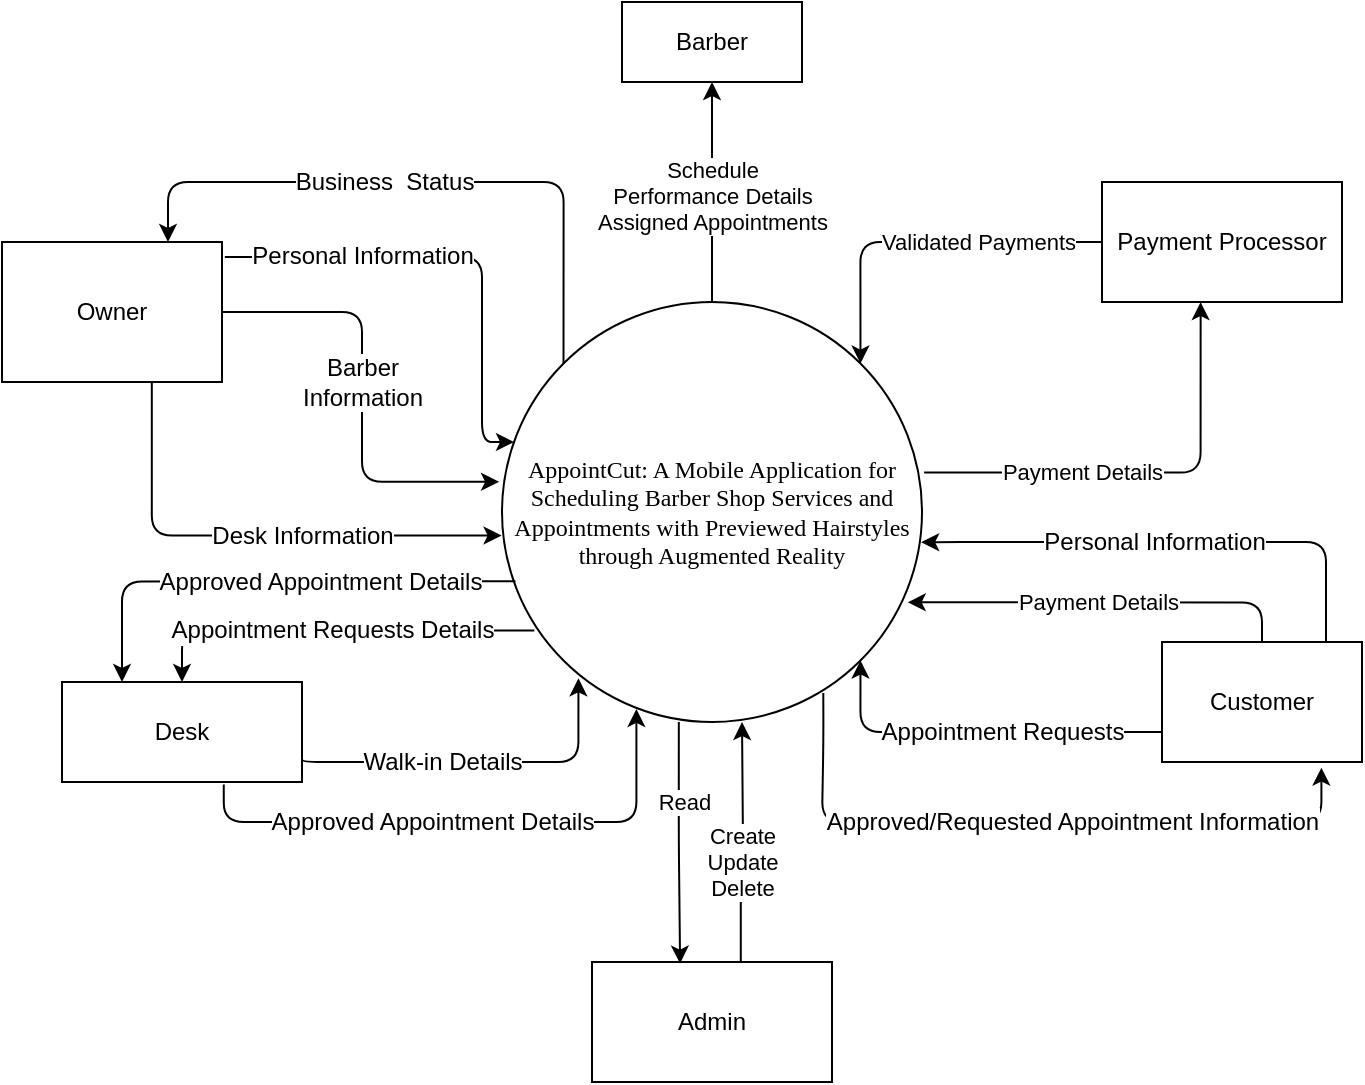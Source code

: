 <mxfile version="15.5.0" type="github" pages="2">
  <diagram id="QcfeCgYC6YROvoQcwezy" name="CFD">
    <mxGraphModel dx="1185" dy="643" grid="1" gridSize="10" guides="1" tooltips="1" connect="1" arrows="1" fold="1" page="1" pageScale="1" pageWidth="850" pageHeight="1100" math="0" shadow="0">
      <root>
        <mxCell id="0" />
        <mxCell id="1" parent="0" />
        <mxCell id="eU8hsQ7OFh6PPx2WCGZC-1" value="&lt;font style=&quot;font-size: 12px&quot;&gt;&lt;span style=&quot;font-family: &amp;#34;times new roman&amp;#34; ; color: rgb(0 , 0 , 0) ; background-color: transparent ; font-style: normal ; font-variant: normal ; text-decoration: none ; vertical-align: baseline&quot; id=&quot;docs-internal-guid-279cb4f7-7fff-44b1-516b-acc277abbe0b&quot;&gt;AppointCut: A Mobile Application for Scheduling Barber Shop Services and Appointments with Previewed Hairstyles through Augmented Reality&lt;/span&gt;&lt;/font&gt;" style="ellipse;whiteSpace=wrap;html=1;aspect=fixed;" parent="1" vertex="1">
          <mxGeometry x="310" y="220" width="210" height="210" as="geometry" />
        </mxCell>
        <mxCell id="eU8hsQ7OFh6PPx2WCGZC-3" value="Owner" style="rounded=0;whiteSpace=wrap;html=1;fontSize=12;" parent="1" vertex="1">
          <mxGeometry x="60" y="190" width="110" height="70" as="geometry" />
        </mxCell>
        <mxCell id="eU8hsQ7OFh6PPx2WCGZC-4" value="Desk" style="rounded=0;whiteSpace=wrap;html=1;fontSize=12;" parent="1" vertex="1">
          <mxGeometry x="90" y="410" width="120" height="50" as="geometry" />
        </mxCell>
        <mxCell id="eU8hsQ7OFh6PPx2WCGZC-5" value="Barber" style="rounded=0;whiteSpace=wrap;html=1;fontSize=12;" parent="1" vertex="1">
          <mxGeometry x="370" y="70" width="90" height="40" as="geometry" />
        </mxCell>
        <mxCell id="eU8hsQ7OFh6PPx2WCGZC-6" value="Customer" style="rounded=0;whiteSpace=wrap;html=1;fontSize=12;" parent="1" vertex="1">
          <mxGeometry x="640" y="390" width="100" height="60" as="geometry" />
        </mxCell>
        <mxCell id="eU8hsQ7OFh6PPx2WCGZC-8" value="Payment Processor" style="rounded=0;whiteSpace=wrap;html=1;fontSize=12;" parent="1" vertex="1">
          <mxGeometry x="610" y="160" width="120" height="60" as="geometry" />
        </mxCell>
        <mxCell id="eU8hsQ7OFh6PPx2WCGZC-20" value="Business&amp;nbsp; Status" style="endArrow=classic;html=1;rounded=1;fontSize=12;edgeStyle=orthogonalEdgeStyle;exitX=0;exitY=0;exitDx=0;exitDy=0;entryX=0.75;entryY=0;entryDx=0;entryDy=0;" parent="1" source="eU8hsQ7OFh6PPx2WCGZC-1" target="eU8hsQ7OFh6PPx2WCGZC-3" edge="1">
          <mxGeometry x="0.136" width="50" height="50" relative="1" as="geometry">
            <mxPoint x="170" y="170" as="sourcePoint" />
            <mxPoint x="140" y="180" as="targetPoint" />
            <Array as="points">
              <mxPoint x="341" y="160" />
              <mxPoint x="143" y="160" />
              <mxPoint x="143" y="190" />
            </Array>
            <mxPoint as="offset" />
          </mxGeometry>
        </mxCell>
        <mxCell id="eU8hsQ7OFh6PPx2WCGZC-25" value="Personal Information" style="endArrow=classic;html=1;rounded=1;fontSize=12;edgeStyle=orthogonalEdgeStyle;exitX=1.013;exitY=0.107;exitDx=0;exitDy=0;exitPerimeter=0;" parent="1" source="eU8hsQ7OFh6PPx2WCGZC-3" target="eU8hsQ7OFh6PPx2WCGZC-1" edge="1">
          <mxGeometry x="-0.421" width="50" height="50" relative="1" as="geometry">
            <mxPoint x="230" y="320" as="sourcePoint" />
            <mxPoint x="300" y="280" as="targetPoint" />
            <Array as="points">
              <mxPoint x="300" y="198" />
              <mxPoint x="300" y="290" />
            </Array>
            <mxPoint as="offset" />
          </mxGeometry>
        </mxCell>
        <mxCell id="eU8hsQ7OFh6PPx2WCGZC-26" value="Barber&lt;br&gt;Information" style="endArrow=classic;html=1;rounded=1;fontSize=12;edgeStyle=orthogonalEdgeStyle;exitX=1;exitY=0.5;exitDx=0;exitDy=0;entryX=-0.007;entryY=0.428;entryDx=0;entryDy=0;entryPerimeter=0;" parent="1" source="eU8hsQ7OFh6PPx2WCGZC-3" target="eU8hsQ7OFh6PPx2WCGZC-1" edge="1">
          <mxGeometry x="-0.06" width="50" height="50" relative="1" as="geometry">
            <mxPoint x="190" y="380" as="sourcePoint" />
            <mxPoint x="240" y="330" as="targetPoint" />
            <Array as="points">
              <mxPoint x="240" y="225" />
              <mxPoint x="240" y="310" />
            </Array>
            <mxPoint as="offset" />
          </mxGeometry>
        </mxCell>
        <mxCell id="eU8hsQ7OFh6PPx2WCGZC-27" value="Desk Information" style="endArrow=classic;html=1;rounded=1;fontSize=12;edgeStyle=orthogonalEdgeStyle;exitX=0.681;exitY=1.002;exitDx=0;exitDy=0;entryX=-0.001;entryY=0.556;entryDx=0;entryDy=0;entryPerimeter=0;exitPerimeter=0;" parent="1" source="eU8hsQ7OFh6PPx2WCGZC-3" target="eU8hsQ7OFh6PPx2WCGZC-1" edge="1">
          <mxGeometry x="0.207" width="50" height="50" relative="1" as="geometry">
            <mxPoint x="230" y="400" as="sourcePoint" />
            <mxPoint x="280" y="350" as="targetPoint" />
            <Array as="points">
              <mxPoint x="135" y="337" />
            </Array>
            <mxPoint as="offset" />
          </mxGeometry>
        </mxCell>
        <mxCell id="eU8hsQ7OFh6PPx2WCGZC-29" value="Approved Appointment Details" style="endArrow=classic;html=1;rounded=1;fontSize=12;edgeStyle=orthogonalEdgeStyle;exitX=0.032;exitY=0.665;exitDx=0;exitDy=0;exitPerimeter=0;entryX=0.25;entryY=0;entryDx=0;entryDy=0;" parent="1" source="eU8hsQ7OFh6PPx2WCGZC-1" target="eU8hsQ7OFh6PPx2WCGZC-4" edge="1">
          <mxGeometry x="-0.207" width="50" height="50" relative="1" as="geometry">
            <mxPoint x="300" y="360" as="sourcePoint" />
            <mxPoint x="100" y="400" as="targetPoint" />
            <Array as="points">
              <mxPoint x="120" y="360" />
            </Array>
            <mxPoint as="offset" />
          </mxGeometry>
        </mxCell>
        <mxCell id="eU8hsQ7OFh6PPx2WCGZC-30" value="Walk-in Details" style="endArrow=classic;html=1;rounded=1;fontSize=12;edgeStyle=orthogonalEdgeStyle;exitX=1;exitY=0.75;exitDx=0;exitDy=0;entryX=0.182;entryY=0.896;entryDx=0;entryDy=0;entryPerimeter=0;" parent="1" source="eU8hsQ7OFh6PPx2WCGZC-4" target="eU8hsQ7OFh6PPx2WCGZC-1" edge="1">
          <mxGeometry x="-0.205" width="50" height="50" relative="1" as="geometry">
            <mxPoint x="180" y="560" as="sourcePoint" />
            <mxPoint x="341" y="420" as="targetPoint" />
            <Array as="points">
              <mxPoint x="210" y="450" />
              <mxPoint x="348" y="450" />
            </Array>
            <mxPoint as="offset" />
          </mxGeometry>
        </mxCell>
        <mxCell id="eU8hsQ7OFh6PPx2WCGZC-31" value="Approved Appointment Details" style="endArrow=classic;html=1;rounded=1;fontSize=12;edgeStyle=orthogonalEdgeStyle;exitX=0.674;exitY=1.026;exitDx=0;exitDy=0;exitPerimeter=0;entryX=0.32;entryY=0.969;entryDx=0;entryDy=0;entryPerimeter=0;" parent="1" source="eU8hsQ7OFh6PPx2WCGZC-4" target="eU8hsQ7OFh6PPx2WCGZC-1" edge="1">
          <mxGeometry x="-0.127" width="50" height="50" relative="1" as="geometry">
            <mxPoint x="160" y="580" as="sourcePoint" />
            <mxPoint x="357" y="435" as="targetPoint" />
            <Array as="points">
              <mxPoint x="171" y="480" />
              <mxPoint x="377" y="480" />
            </Array>
            <mxPoint as="offset" />
          </mxGeometry>
        </mxCell>
        <mxCell id="eU8hsQ7OFh6PPx2WCGZC-34" value="Personal Information" style="endArrow=classic;html=1;rounded=1;fontSize=12;edgeStyle=orthogonalEdgeStyle;entryX=0.998;entryY=0.572;entryDx=0;entryDy=0;entryPerimeter=0;" parent="1" source="eU8hsQ7OFh6PPx2WCGZC-6" target="eU8hsQ7OFh6PPx2WCGZC-1" edge="1">
          <mxGeometry x="0.082" width="50" height="50" relative="1" as="geometry">
            <mxPoint x="730" y="370" as="sourcePoint" />
            <mxPoint x="540" y="340" as="targetPoint" />
            <Array as="points">
              <mxPoint x="722" y="340" />
              <mxPoint x="550" y="340" />
            </Array>
            <mxPoint as="offset" />
          </mxGeometry>
        </mxCell>
        <mxCell id="eU8hsQ7OFh6PPx2WCGZC-35" value="Approved/Requested Appointment Information" style="endArrow=classic;html=1;rounded=1;fontSize=12;edgeStyle=orthogonalEdgeStyle;exitX=0.765;exitY=0.931;exitDx=0;exitDy=0;exitPerimeter=0;entryX=0.797;entryY=1.047;entryDx=0;entryDy=0;entryPerimeter=0;" parent="1" source="eU8hsQ7OFh6PPx2WCGZC-1" target="eU8hsQ7OFh6PPx2WCGZC-6" edge="1">
          <mxGeometry x="0.111" width="50" height="50" relative="1" as="geometry">
            <mxPoint x="460" y="440" as="sourcePoint" />
            <mxPoint x="710" y="460" as="targetPoint" />
            <Array as="points">
              <mxPoint x="471" y="440" />
              <mxPoint x="470" y="440" />
              <mxPoint x="470" y="480" />
              <mxPoint x="720" y="480" />
            </Array>
            <mxPoint as="offset" />
          </mxGeometry>
        </mxCell>
        <mxCell id="eU8hsQ7OFh6PPx2WCGZC-36" value="Appointment Requests" style="endArrow=classic;html=1;rounded=1;fontSize=12;edgeStyle=orthogonalEdgeStyle;entryX=1;entryY=1;entryDx=0;entryDy=0;exitX=0;exitY=0.75;exitDx=0;exitDy=0;" parent="1" source="eU8hsQ7OFh6PPx2WCGZC-6" target="eU8hsQ7OFh6PPx2WCGZC-1" edge="1">
          <mxGeometry x="-0.142" width="50" height="50" relative="1" as="geometry">
            <mxPoint x="620" y="420" as="sourcePoint" />
            <mxPoint x="500" y="418" as="targetPoint" />
            <Array as="points">
              <mxPoint x="489" y="435" />
            </Array>
            <mxPoint as="offset" />
          </mxGeometry>
        </mxCell>
        <mxCell id="eU8hsQ7OFh6PPx2WCGZC-37" value="Appointment Requests Details" style="endArrow=classic;html=1;rounded=1;fontSize=12;edgeStyle=orthogonalEdgeStyle;exitX=0.077;exitY=0.782;exitDx=0;exitDy=0;exitPerimeter=0;entryX=0.5;entryY=0;entryDx=0;entryDy=0;" parent="1" source="eU8hsQ7OFh6PPx2WCGZC-1" target="eU8hsQ7OFh6PPx2WCGZC-4" edge="1">
          <mxGeometry width="50" height="50" relative="1" as="geometry">
            <mxPoint x="200" y="430" as="sourcePoint" />
            <mxPoint x="133" y="400" as="targetPoint" />
          </mxGeometry>
        </mxCell>
        <mxCell id="ihMS51rqOD6s6_fyYxc7-1" value="" style="endArrow=classic;html=1;rounded=1;edgeStyle=orthogonalEdgeStyle;" edge="1" parent="1" source="eU8hsQ7OFh6PPx2WCGZC-1" target="eU8hsQ7OFh6PPx2WCGZC-5">
          <mxGeometry width="50" height="50" relative="1" as="geometry">
            <mxPoint x="530" y="240" as="sourcePoint" />
            <mxPoint x="580" y="190" as="targetPoint" />
            <Array as="points">
              <mxPoint x="415" y="95" />
            </Array>
          </mxGeometry>
        </mxCell>
        <mxCell id="ihMS51rqOD6s6_fyYxc7-10" value="Schedule&lt;br&gt;Performance Details&lt;br&gt;Assigned Appointments" style="edgeLabel;html=1;align=center;verticalAlign=middle;resizable=0;points=[];" vertex="1" connectable="0" parent="ihMS51rqOD6s6_fyYxc7-1">
          <mxGeometry x="-0.395" y="-1" relative="1" as="geometry">
            <mxPoint x="-1" y="-20" as="offset" />
          </mxGeometry>
        </mxCell>
        <mxCell id="ihMS51rqOD6s6_fyYxc7-11" value="Payment Details" style="endArrow=classic;html=1;rounded=1;edgeStyle=orthogonalEdgeStyle;exitX=0.5;exitY=0;exitDx=0;exitDy=0;entryX=0.966;entryY=0.715;entryDx=0;entryDy=0;entryPerimeter=0;" edge="1" parent="1" source="eU8hsQ7OFh6PPx2WCGZC-6" target="eU8hsQ7OFh6PPx2WCGZC-1">
          <mxGeometry x="0.035" width="50" height="50" relative="1" as="geometry">
            <mxPoint x="700" y="370" as="sourcePoint" />
            <mxPoint x="540" y="370" as="targetPoint" />
            <Array as="points">
              <mxPoint x="690" y="370" />
            </Array>
            <mxPoint as="offset" />
          </mxGeometry>
        </mxCell>
        <mxCell id="ihMS51rqOD6s6_fyYxc7-12" value="Payment Details" style="endArrow=classic;html=1;rounded=1;edgeStyle=orthogonalEdgeStyle;exitX=1.005;exitY=0.406;exitDx=0;exitDy=0;exitPerimeter=0;entryX=0.411;entryY=1.001;entryDx=0;entryDy=0;entryPerimeter=0;" edge="1" parent="1" source="eU8hsQ7OFh6PPx2WCGZC-1" target="eU8hsQ7OFh6PPx2WCGZC-8">
          <mxGeometry x="-0.294" width="50" height="50" relative="1" as="geometry">
            <mxPoint x="600" y="330" as="sourcePoint" />
            <mxPoint x="650" y="250" as="targetPoint" />
            <mxPoint as="offset" />
          </mxGeometry>
        </mxCell>
        <mxCell id="ihMS51rqOD6s6_fyYxc7-13" value="" style="endArrow=classic;html=1;rounded=1;edgeStyle=orthogonalEdgeStyle;exitX=0;exitY=0.5;exitDx=0;exitDy=0;entryX=1;entryY=0;entryDx=0;entryDy=0;" edge="1" parent="1" source="eU8hsQ7OFh6PPx2WCGZC-8" target="eU8hsQ7OFh6PPx2WCGZC-1">
          <mxGeometry width="50" height="50" relative="1" as="geometry">
            <mxPoint x="560" y="270" as="sourcePoint" />
            <mxPoint x="476" y="220" as="targetPoint" />
            <Array as="points">
              <mxPoint x="489" y="190" />
            </Array>
          </mxGeometry>
        </mxCell>
        <mxCell id="ihMS51rqOD6s6_fyYxc7-14" value="Validated Payments" style="edgeLabel;html=1;align=center;verticalAlign=middle;resizable=0;points=[];" vertex="1" connectable="0" parent="ihMS51rqOD6s6_fyYxc7-13">
          <mxGeometry x="-0.133" y="-1" relative="1" as="geometry">
            <mxPoint x="16" y="1" as="offset" />
          </mxGeometry>
        </mxCell>
        <mxCell id="jR0Vj0uFJXifs4Czaeaf-1" value="Admin" style="rounded=0;whiteSpace=wrap;html=1;fontSize=12;" vertex="1" parent="1">
          <mxGeometry x="355" y="550" width="120" height="60" as="geometry" />
        </mxCell>
        <mxCell id="jR0Vj0uFJXifs4Czaeaf-2" value="" style="endArrow=classic;html=1;rounded=1;strokeColor=default;edgeStyle=orthogonalEdgeStyle;entryX=0.367;entryY=0.013;entryDx=0;entryDy=0;entryPerimeter=0;exitX=0.421;exitY=1;exitDx=0;exitDy=0;exitPerimeter=0;" edge="1" parent="1" source="eU8hsQ7OFh6PPx2WCGZC-1" target="jR0Vj0uFJXifs4Czaeaf-1">
          <mxGeometry width="50" height="50" relative="1" as="geometry">
            <mxPoint x="350" y="570" as="sourcePoint" />
            <mxPoint x="400" y="520" as="targetPoint" />
          </mxGeometry>
        </mxCell>
        <mxCell id="jR0Vj0uFJXifs4Czaeaf-6" value="Read" style="edgeLabel;html=1;align=center;verticalAlign=middle;resizable=0;points=[];" vertex="1" connectable="0" parent="jR0Vj0uFJXifs4Czaeaf-2">
          <mxGeometry x="-0.184" y="-1" relative="1" as="geometry">
            <mxPoint x="3" y="-10" as="offset" />
          </mxGeometry>
        </mxCell>
        <mxCell id="jR0Vj0uFJXifs4Czaeaf-3" value="Create&lt;br&gt;Update&lt;br&gt;Delete" style="endArrow=classic;html=1;rounded=1;strokeColor=default;edgeStyle=orthogonalEdgeStyle;exitX=0.62;exitY=0.001;exitDx=0;exitDy=0;exitPerimeter=0;" edge="1" parent="1" source="jR0Vj0uFJXifs4Czaeaf-1">
          <mxGeometry x="-0.17" y="-1" width="50" height="50" relative="1" as="geometry">
            <mxPoint x="408.41" y="440.0" as="sourcePoint" />
            <mxPoint x="430" y="430" as="targetPoint" />
            <mxPoint as="offset" />
          </mxGeometry>
        </mxCell>
      </root>
    </mxGraphModel>
  </diagram>
  <diagram id="z-SG2S14-h5Qbc_ahD4r" name="CFD-Admin">
    <mxGraphModel dx="981" dy="532" grid="1" gridSize="10" guides="1" tooltips="1" connect="1" arrows="1" fold="1" page="1" pageScale="1" pageWidth="850" pageHeight="1100" math="0" shadow="0">
      <root>
        <mxCell id="9v1a9WS_H9Mqt1QaRTHw-0" />
        <mxCell id="9v1a9WS_H9Mqt1QaRTHw-1" parent="9v1a9WS_H9Mqt1QaRTHw-0" />
        <mxCell id="lL5zHZhPwYxmuigHh4Fn-0" value="&lt;font style=&quot;font-size: 12px&quot;&gt;&lt;span style=&quot;font-family: &amp;#34;times new roman&amp;#34; ; color: rgb(0 , 0 , 0) ; background-color: transparent ; font-style: normal ; font-variant: normal ; text-decoration: none ; vertical-align: baseline&quot; id=&quot;docs-internal-guid-279cb4f7-7fff-44b1-516b-acc277abbe0b&quot;&gt;AppointCut: A Mobile Application for Scheduling Barber Shop Services and Appointments with Previewed Hairstyles through Augmented Reality&lt;/span&gt;&lt;/font&gt;" style="ellipse;whiteSpace=wrap;html=1;aspect=fixed;" parent="9v1a9WS_H9Mqt1QaRTHw-1" vertex="1">
          <mxGeometry x="120" y="230" width="210" height="210" as="geometry" />
        </mxCell>
        <mxCell id="lL5zHZhPwYxmuigHh4Fn-1" value="Admin" style="rounded=0;whiteSpace=wrap;html=1;fontSize=12;" parent="9v1a9WS_H9Mqt1QaRTHw-1" vertex="1">
          <mxGeometry x="580" y="305" width="120" height="60" as="geometry" />
        </mxCell>
        <mxCell id="F4i1eAzSYNV20_Flw85E-8" value="" style="endArrow=classic;html=1;rounded=0;edgeStyle=orthogonalEdgeStyle;exitX=0.951;exitY=0.289;exitDx=0;exitDy=0;exitPerimeter=0;" edge="1" parent="9v1a9WS_H9Mqt1QaRTHw-1" source="lL5zHZhPwYxmuigHh4Fn-0" target="lL5zHZhPwYxmuigHh4Fn-1">
          <mxGeometry width="50" height="50" relative="1" as="geometry">
            <mxPoint x="320" y="230" as="sourcePoint" />
            <mxPoint x="590" y="291" as="targetPoint" />
            <Array as="points">
              <mxPoint x="320" y="240" />
              <mxPoint x="590" y="240" />
            </Array>
          </mxGeometry>
        </mxCell>
        <mxCell id="KmbpuiYW9SRUuznEyT2X-0" value="Customer Details" style="edgeLabel;html=1;align=center;verticalAlign=middle;resizable=0;points=[];" vertex="1" connectable="0" parent="F4i1eAzSYNV20_Flw85E-8">
          <mxGeometry x="-0.312" y="2" relative="1" as="geometry">
            <mxPoint x="47" as="offset" />
          </mxGeometry>
        </mxCell>
        <mxCell id="F4i1eAzSYNV20_Flw85E-9" value="" style="endArrow=none;html=1;rounded=0;edgeStyle=orthogonalEdgeStyle;endFill=0;startArrow=classic;startFill=1;exitX=0.941;exitY=0.762;exitDx=0;exitDy=0;exitPerimeter=0;" edge="1" parent="9v1a9WS_H9Mqt1QaRTHw-1" source="lL5zHZhPwYxmuigHh4Fn-0" target="lL5zHZhPwYxmuigHh4Fn-1">
          <mxGeometry width="50" height="50" relative="1" as="geometry">
            <mxPoint x="320" y="400" as="sourcePoint" />
            <mxPoint x="590" y="380" as="targetPoint" />
            <Array as="points">
              <mxPoint x="318" y="440" />
              <mxPoint x="590" y="440" />
            </Array>
          </mxGeometry>
        </mxCell>
        <mxCell id="KmbpuiYW9SRUuznEyT2X-3" value="Approved Customer" style="edgeLabel;html=1;align=center;verticalAlign=middle;resizable=0;points=[];" vertex="1" connectable="0" parent="F4i1eAzSYNV20_Flw85E-9">
          <mxGeometry x="-0.131" y="-2" relative="1" as="geometry">
            <mxPoint x="10" y="-2" as="offset" />
          </mxGeometry>
        </mxCell>
        <mxCell id="KmbpuiYW9SRUuznEyT2X-4" value="" style="endArrow=none;html=1;rounded=1;edgeStyle=orthogonalEdgeStyle;exitX=1;exitY=1;exitDx=0;exitDy=0;startArrow=classic;startFill=1;endFill=0;entryX=0.164;entryY=0.981;entryDx=0;entryDy=0;entryPerimeter=0;" edge="1" parent="9v1a9WS_H9Mqt1QaRTHw-1" source="lL5zHZhPwYxmuigHh4Fn-0" target="lL5zHZhPwYxmuigHh4Fn-1">
          <mxGeometry width="50" height="50" relative="1" as="geometry">
            <mxPoint x="290" y="430" as="sourcePoint" />
            <mxPoint x="600" y="380" as="targetPoint" />
            <Array as="points">
              <mxPoint x="299" y="430" />
              <mxPoint x="300" y="430" />
              <mxPoint x="300" y="460" />
              <mxPoint x="600" y="460" />
              <mxPoint x="600" y="368" />
            </Array>
          </mxGeometry>
        </mxCell>
        <mxCell id="KmbpuiYW9SRUuznEyT2X-8" value="Approved Owner Details" style="edgeLabel;html=1;align=center;verticalAlign=middle;resizable=0;points=[];" vertex="1" connectable="0" parent="KmbpuiYW9SRUuznEyT2X-4">
          <mxGeometry x="-0.143" y="2" relative="1" as="geometry">
            <mxPoint x="12" as="offset" />
          </mxGeometry>
        </mxCell>
        <mxCell id="KmbpuiYW9SRUuznEyT2X-5" value="" style="endArrow=classic;html=1;rounded=0;edgeStyle=orthogonalEdgeStyle;endFill=1;startArrow=none;startFill=0;strokeColor=default;" edge="1" parent="9v1a9WS_H9Mqt1QaRTHw-1" source="lL5zHZhPwYxmuigHh4Fn-0" target="lL5zHZhPwYxmuigHh4Fn-1">
          <mxGeometry width="50" height="50" relative="1" as="geometry">
            <mxPoint x="305.54" y="260.69" as="sourcePoint" />
            <mxPoint x="599" y="300" as="targetPoint" />
            <Array as="points">
              <mxPoint x="305" y="220" />
              <mxPoint x="599" y="220" />
            </Array>
          </mxGeometry>
        </mxCell>
        <mxCell id="KmbpuiYW9SRUuznEyT2X-6" value="Owners Application" style="edgeLabel;html=1;align=center;verticalAlign=middle;resizable=0;points=[];" vertex="1" connectable="0" parent="KmbpuiYW9SRUuznEyT2X-5">
          <mxGeometry x="-0.312" y="2" relative="1" as="geometry">
            <mxPoint x="47" as="offset" />
          </mxGeometry>
        </mxCell>
        <mxCell id="KmbpuiYW9SRUuznEyT2X-11" value="" style="ellipse;whiteSpace=wrap;html=1;direction=south;rotation=90;" vertex="1" parent="9v1a9WS_H9Mqt1QaRTHw-1">
          <mxGeometry x="410" y="290" width="55" height="101" as="geometry" />
        </mxCell>
        <mxCell id="KmbpuiYW9SRUuznEyT2X-9" value="" style="ellipse;whiteSpace=wrap;html=1;aspect=fixed;" vertex="1" parent="9v1a9WS_H9Mqt1QaRTHw-1">
          <mxGeometry x="370" y="295" width="45" height="45" as="geometry" />
        </mxCell>
        <mxCell id="KmbpuiYW9SRUuznEyT2X-10" value="" style="ellipse;whiteSpace=wrap;html=1;aspect=fixed;" vertex="1" parent="9v1a9WS_H9Mqt1QaRTHw-1">
          <mxGeometry x="370" y="340" width="45" height="45" as="geometry" />
        </mxCell>
        <mxCell id="KmbpuiYW9SRUuznEyT2X-12" value="" style="shape=umlActor;verticalLabelPosition=bottom;verticalAlign=top;html=1;outlineConnect=0;rotation=90;" vertex="1" parent="9v1a9WS_H9Mqt1QaRTHw-1">
          <mxGeometry x="510" y="310.5" width="30" height="60" as="geometry" />
        </mxCell>
        <mxCell id="Xylg9A7ksIJKhDiFP-UO-0" value="" style="endArrow=classic;html=1;rounded=1;edgeStyle=orthogonalEdgeStyle;exitX=0.25;exitY=1;exitDx=0;exitDy=0;" edge="1" parent="9v1a9WS_H9Mqt1QaRTHw-1" source="lL5zHZhPwYxmuigHh4Fn-1" target="lL5zHZhPwYxmuigHh4Fn-0">
          <mxGeometry width="50" height="50" relative="1" as="geometry">
            <mxPoint x="540" y="570" as="sourcePoint" />
            <mxPoint x="280" y="460" as="targetPoint" />
            <Array as="points">
              <mxPoint x="610" y="480" />
              <mxPoint x="280" y="480" />
            </Array>
          </mxGeometry>
        </mxCell>
        <mxCell id="Xylg9A7ksIJKhDiFP-UO-5" value="Added Barber Details" style="edgeLabel;html=1;align=center;verticalAlign=middle;resizable=0;points=[];" vertex="1" connectable="0" parent="Xylg9A7ksIJKhDiFP-UO-0">
          <mxGeometry x="0.159" y="-1" relative="1" as="geometry">
            <mxPoint x="15" as="offset" />
          </mxGeometry>
        </mxCell>
        <mxCell id="Xylg9A7ksIJKhDiFP-UO-1" value="" style="shape=or;whiteSpace=wrap;html=1;" vertex="1" parent="9v1a9WS_H9Mqt1QaRTHw-1">
          <mxGeometry x="450" y="312" width="40" height="57" as="geometry" />
        </mxCell>
        <mxCell id="Xylg9A7ksIJKhDiFP-UO-2" value="" style="endArrow=none;html=1;rounded=1;edgeStyle=orthogonalEdgeStyle;" edge="1" parent="9v1a9WS_H9Mqt1QaRTHw-1">
          <mxGeometry width="50" height="50" relative="1" as="geometry">
            <mxPoint x="480" y="340" as="sourcePoint" />
            <mxPoint x="480" y="340" as="targetPoint" />
            <Array as="points">
              <mxPoint x="500" y="340" />
              <mxPoint x="480" y="340" />
            </Array>
          </mxGeometry>
        </mxCell>
        <mxCell id="Xylg9A7ksIJKhDiFP-UO-3" value="" style="endArrow=classic;html=1;rounded=0;edgeStyle=orthogonalEdgeStyle;endFill=1;startArrow=none;startFill=0;entryX=0.25;entryY=0;entryDx=0;entryDy=0;" edge="1" parent="9v1a9WS_H9Mqt1QaRTHw-1" source="lL5zHZhPwYxmuigHh4Fn-0" target="lL5zHZhPwYxmuigHh4Fn-1">
          <mxGeometry width="50" height="50" relative="1" as="geometry">
            <mxPoint x="291" y="240" as="sourcePoint" />
            <mxPoint x="584.5" y="290.0" as="targetPoint" />
            <Array as="points">
              <mxPoint x="291" y="200" />
              <mxPoint x="610" y="200" />
            </Array>
          </mxGeometry>
        </mxCell>
        <mxCell id="Xylg9A7ksIJKhDiFP-UO-4" value="Barber Details" style="edgeLabel;html=1;align=center;verticalAlign=middle;resizable=0;points=[];" vertex="1" connectable="0" parent="Xylg9A7ksIJKhDiFP-UO-3">
          <mxGeometry x="-0.312" y="2" relative="1" as="geometry">
            <mxPoint x="47" as="offset" />
          </mxGeometry>
        </mxCell>
        <mxCell id="Xylg9A7ksIJKhDiFP-UO-6" value="" style="endArrow=classic;html=1;rounded=0;edgeStyle=orthogonalEdgeStyle;endFill=1;startArrow=none;startFill=0;entryX=0.342;entryY=0.004;entryDx=0;entryDy=0;entryPerimeter=0;" edge="1" parent="9v1a9WS_H9Mqt1QaRTHw-1" source="lL5zHZhPwYxmuigHh4Fn-0" target="lL5zHZhPwYxmuigHh4Fn-1">
          <mxGeometry width="50" height="50" relative="1" as="geometry">
            <mxPoint x="277.98" y="233.336" as="sourcePoint" />
            <mxPoint x="620" y="290" as="targetPoint" />
            <Array as="points">
              <mxPoint x="278" y="180" />
              <mxPoint x="620" y="180" />
              <mxPoint x="620" y="285" />
              <mxPoint x="621" y="285" />
            </Array>
          </mxGeometry>
        </mxCell>
        <mxCell id="Xylg9A7ksIJKhDiFP-UO-7" value="Desk Details" style="edgeLabel;html=1;align=center;verticalAlign=middle;resizable=0;points=[];" vertex="1" connectable="0" parent="Xylg9A7ksIJKhDiFP-UO-6">
          <mxGeometry x="-0.312" y="2" relative="1" as="geometry">
            <mxPoint x="47" as="offset" />
          </mxGeometry>
        </mxCell>
        <mxCell id="Xylg9A7ksIJKhDiFP-UO-8" value="" style="endArrow=classic;html=1;rounded=1;edgeStyle=orthogonalEdgeStyle;exitX=0.336;exitY=1.004;exitDx=0;exitDy=0;exitPerimeter=0;" edge="1" parent="9v1a9WS_H9Mqt1QaRTHw-1" source="lL5zHZhPwYxmuigHh4Fn-1" target="lL5zHZhPwYxmuigHh4Fn-0">
          <mxGeometry width="50" height="50" relative="1" as="geometry">
            <mxPoint x="599.97" y="375.0" as="sourcePoint" />
            <mxPoint x="260" y="450" as="targetPoint" />
            <Array as="points">
              <mxPoint x="620" y="500" />
              <mxPoint x="260" y="500" />
            </Array>
          </mxGeometry>
        </mxCell>
        <mxCell id="Xylg9A7ksIJKhDiFP-UO-9" value="Added Barber Details" style="edgeLabel;html=1;align=center;verticalAlign=middle;resizable=0;points=[];" vertex="1" connectable="0" parent="Xylg9A7ksIJKhDiFP-UO-8">
          <mxGeometry x="0.159" y="-1" relative="1" as="geometry">
            <mxPoint x="15" as="offset" />
          </mxGeometry>
        </mxCell>
      </root>
    </mxGraphModel>
  </diagram>
</mxfile>
